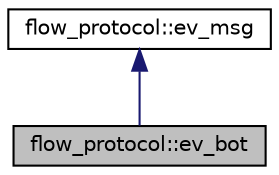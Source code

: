 digraph "flow_protocol::ev_bot"
{
  edge [fontname="Helvetica",fontsize="10",labelfontname="Helvetica",labelfontsize="10"];
  node [fontname="Helvetica",fontsize="10",shape=record];
  Node2 [label="flow_protocol::ev_bot",height=0.2,width=0.4,color="black", fillcolor="grey75", style="filled", fontcolor="black"];
  Node3 -> Node2 [dir="back",color="midnightblue",fontsize="10",style="solid",fontname="Helvetica"];
  Node3 [label="flow_protocol::ev_msg",height=0.2,width=0.4,color="black", fillcolor="white", style="filled",URL="$structflow__protocol_1_1ev__msg.html"];
}
